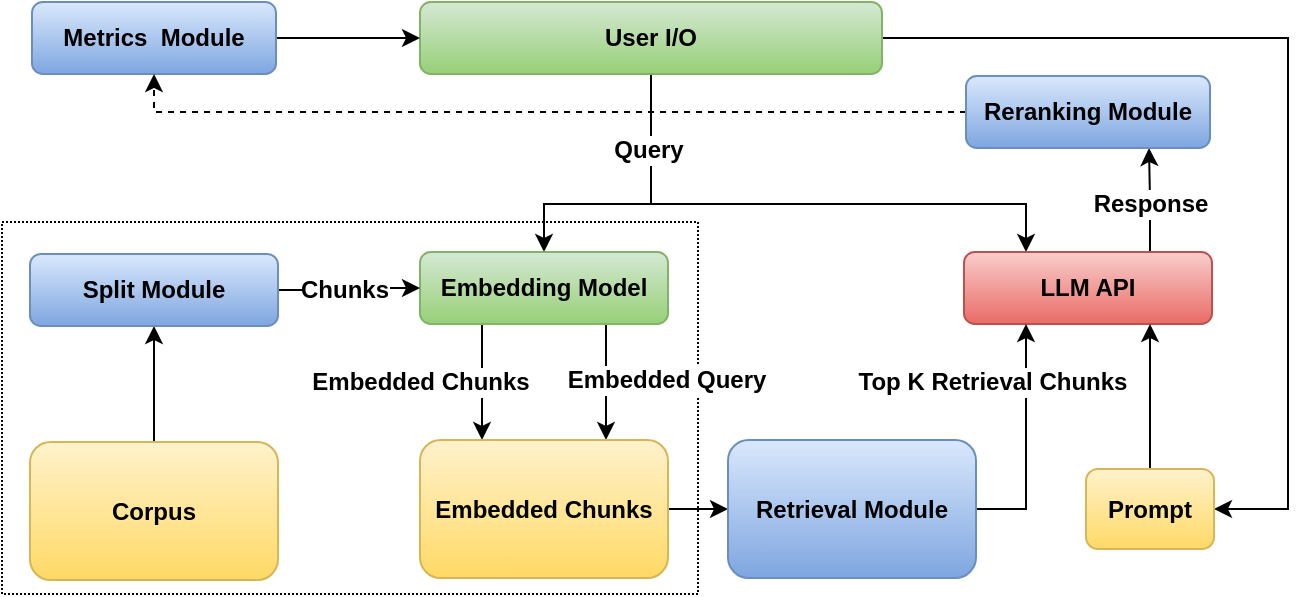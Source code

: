 <mxfile version="24.4.8" type="device">
  <diagram name="第 1 页" id="BNldyUnGC12jvFM0-iri">
    <mxGraphModel dx="724" dy="360" grid="0" gridSize="10" guides="1" tooltips="1" connect="1" arrows="1" fold="1" page="1" pageScale="1" pageWidth="690" pageHeight="980" math="0" shadow="0">
      <root>
        <mxCell id="0" />
        <mxCell id="1" parent="0" />
        <mxCell id="wRi8OQXkUKPgIW-Qmgrv-4" value="" style="rounded=0;whiteSpace=wrap;html=1;dashed=1;dashPattern=1 1;" vertex="1" parent="1">
          <mxGeometry x="13" y="178" width="348" height="186" as="geometry" />
        </mxCell>
        <mxCell id="2wunycJChQpX_ikGd7AS-11" style="edgeStyle=orthogonalEdgeStyle;rounded=0;orthogonalLoop=1;jettySize=auto;html=1;exitX=0.5;exitY=1;exitDx=0;exitDy=0;entryX=0.5;entryY=0;entryDx=0;entryDy=0;fontStyle=1;fontSize=12;" parent="1" source="5VhZnxqYtKlxFA7hN-A0-1" target="5VhZnxqYtKlxFA7hN-A0-6" edge="1">
          <mxGeometry relative="1" as="geometry">
            <Array as="points">
              <mxPoint x="338" y="169" />
              <mxPoint x="284" y="169" />
            </Array>
          </mxGeometry>
        </mxCell>
        <mxCell id="2wunycJChQpX_ikGd7AS-12" style="edgeStyle=orthogonalEdgeStyle;rounded=0;orthogonalLoop=1;jettySize=auto;html=1;exitX=0.5;exitY=1;exitDx=0;exitDy=0;entryX=0.25;entryY=0;entryDx=0;entryDy=0;fontStyle=1;fontSize=12;" parent="1" source="5VhZnxqYtKlxFA7hN-A0-1" target="2wunycJChQpX_ikGd7AS-4" edge="1">
          <mxGeometry relative="1" as="geometry">
            <Array as="points">
              <mxPoint x="338" y="169" />
              <mxPoint x="525" y="169" />
            </Array>
          </mxGeometry>
        </mxCell>
        <mxCell id="2wunycJChQpX_ikGd7AS-13" value="Query" style="edgeLabel;html=1;align=center;verticalAlign=middle;resizable=0;points=[];fontStyle=1;fontSize=12;" parent="2wunycJChQpX_ikGd7AS-12" vertex="1" connectable="0">
          <mxGeometry x="-0.872" y="1" relative="1" as="geometry">
            <mxPoint x="-3" y="20" as="offset" />
          </mxGeometry>
        </mxCell>
        <mxCell id="2wunycJChQpX_ikGd7AS-37" style="edgeStyle=orthogonalEdgeStyle;rounded=0;orthogonalLoop=1;jettySize=auto;html=1;exitX=1;exitY=0.5;exitDx=0;exitDy=0;entryX=1;entryY=0.5;entryDx=0;entryDy=0;fontStyle=1;fontSize=12;" parent="1" source="5VhZnxqYtKlxFA7hN-A0-1" target="2wunycJChQpX_ikGd7AS-35" edge="1">
          <mxGeometry relative="1" as="geometry">
            <Array as="points">
              <mxPoint x="656" y="86" />
              <mxPoint x="656" y="322" />
            </Array>
          </mxGeometry>
        </mxCell>
        <mxCell id="5VhZnxqYtKlxFA7hN-A0-1" value="User I/O" style="rounded=1;whiteSpace=wrap;html=1;fillColor=#d5e8d4;strokeColor=#82b366;fontStyle=1;fontSize=12;gradientColor=#97d077;" parent="1" vertex="1">
          <mxGeometry x="222" y="68" width="231" height="36" as="geometry" />
        </mxCell>
        <mxCell id="2wunycJChQpX_ikGd7AS-23" style="edgeStyle=orthogonalEdgeStyle;rounded=0;orthogonalLoop=1;jettySize=auto;html=1;exitX=0.25;exitY=1;exitDx=0;exitDy=0;entryX=0.25;entryY=0;entryDx=0;entryDy=0;fontStyle=1;fontSize=12;" parent="1" source="5VhZnxqYtKlxFA7hN-A0-6" target="2wunycJChQpX_ikGd7AS-19" edge="1">
          <mxGeometry relative="1" as="geometry" />
        </mxCell>
        <mxCell id="2wunycJChQpX_ikGd7AS-29" value="Embedded Chunks" style="edgeLabel;html=1;align=center;verticalAlign=middle;resizable=0;points=[];fontStyle=1;fontSize=12;" parent="2wunycJChQpX_ikGd7AS-23" vertex="1" connectable="0">
          <mxGeometry x="-0.121" y="-1" relative="1" as="geometry">
            <mxPoint x="-30" y="3" as="offset" />
          </mxGeometry>
        </mxCell>
        <mxCell id="2wunycJChQpX_ikGd7AS-24" style="edgeStyle=orthogonalEdgeStyle;rounded=0;orthogonalLoop=1;jettySize=auto;html=1;exitX=0.75;exitY=1;exitDx=0;exitDy=0;entryX=0.75;entryY=0;entryDx=0;entryDy=0;fontStyle=1;fontSize=12;" parent="1" source="5VhZnxqYtKlxFA7hN-A0-6" target="2wunycJChQpX_ikGd7AS-19" edge="1">
          <mxGeometry relative="1" as="geometry" />
        </mxCell>
        <mxCell id="2wunycJChQpX_ikGd7AS-30" value="Embedded Query" style="edgeLabel;html=1;align=center;verticalAlign=middle;resizable=0;points=[];fontStyle=1;fontSize=12;" parent="2wunycJChQpX_ikGd7AS-24" vertex="1" connectable="0">
          <mxGeometry x="-0.035" y="-1" relative="1" as="geometry">
            <mxPoint x="31" as="offset" />
          </mxGeometry>
        </mxCell>
        <mxCell id="5VhZnxqYtKlxFA7hN-A0-6" value="Embedding Model" style="rounded=1;whiteSpace=wrap;html=1;fillColor=#d5e8d4;strokeColor=#82b366;fontStyle=1;fontSize=12;gradientColor=#97d077;" parent="1" vertex="1">
          <mxGeometry x="222" y="193" width="124" height="36" as="geometry" />
        </mxCell>
        <mxCell id="2wunycJChQpX_ikGd7AS-33" style="edgeStyle=orthogonalEdgeStyle;rounded=0;orthogonalLoop=1;jettySize=auto;html=1;exitX=0.75;exitY=0;exitDx=0;exitDy=0;fontStyle=1;fontSize=12;entryX=0.75;entryY=1;entryDx=0;entryDy=0;" parent="1" source="2wunycJChQpX_ikGd7AS-4" target="2wunycJChQpX_ikGd7AS-41" edge="1">
          <mxGeometry relative="1" as="geometry">
            <mxPoint x="587" y="149" as="targetPoint" />
          </mxGeometry>
        </mxCell>
        <mxCell id="2wunycJChQpX_ikGd7AS-34" value="Response" style="edgeLabel;html=1;align=center;verticalAlign=middle;resizable=0;points=[];fontStyle=1;fontSize=12;" parent="2wunycJChQpX_ikGd7AS-33" vertex="1" connectable="0">
          <mxGeometry x="-0.074" relative="1" as="geometry">
            <mxPoint as="offset" />
          </mxGeometry>
        </mxCell>
        <mxCell id="2wunycJChQpX_ikGd7AS-4" value="LLM API" style="rounded=1;whiteSpace=wrap;html=1;fillColor=#f8cecc;strokeColor=#b85450;fontStyle=1;fontSize=12;gradientColor=#ea6b66;" parent="1" vertex="1">
          <mxGeometry x="494" y="193" width="124" height="36" as="geometry" />
        </mxCell>
        <mxCell id="2wunycJChQpX_ikGd7AS-31" style="edgeStyle=orthogonalEdgeStyle;rounded=0;orthogonalLoop=1;jettySize=auto;html=1;entryX=0.25;entryY=1;entryDx=0;entryDy=0;fontStyle=1;fontSize=12;exitX=1;exitY=0.5;exitDx=0;exitDy=0;" parent="1" source="2wunycJChQpX_ikGd7AS-44" target="2wunycJChQpX_ikGd7AS-4" edge="1">
          <mxGeometry relative="1" as="geometry">
            <mxPoint x="474" y="335" as="sourcePoint" />
          </mxGeometry>
        </mxCell>
        <mxCell id="2wunycJChQpX_ikGd7AS-32" value="Top K Retrieval Chunks" style="edgeLabel;html=1;align=center;verticalAlign=middle;resizable=0;points=[];fontStyle=1;fontSize=12;" parent="2wunycJChQpX_ikGd7AS-31" vertex="1" connectable="0">
          <mxGeometry x="-0.329" y="-2" relative="1" as="geometry">
            <mxPoint x="-19" y="-49" as="offset" />
          </mxGeometry>
        </mxCell>
        <mxCell id="2wunycJChQpX_ikGd7AS-45" style="edgeStyle=orthogonalEdgeStyle;rounded=0;orthogonalLoop=1;jettySize=auto;html=1;exitX=1;exitY=0.5;exitDx=0;exitDy=0;" parent="1" source="2wunycJChQpX_ikGd7AS-19" target="2wunycJChQpX_ikGd7AS-44" edge="1">
          <mxGeometry relative="1" as="geometry" />
        </mxCell>
        <mxCell id="2wunycJChQpX_ikGd7AS-19" value="Embedded Chunks" style="rounded=1;whiteSpace=wrap;html=1;fillColor=#fff2cc;strokeColor=#d6b656;fontStyle=1;fontSize=12;gradientColor=#ffd966;" parent="1" vertex="1">
          <mxGeometry x="222" y="287" width="124" height="69" as="geometry" />
        </mxCell>
        <mxCell id="2wunycJChQpX_ikGd7AS-26" style="edgeStyle=orthogonalEdgeStyle;rounded=0;orthogonalLoop=1;jettySize=auto;html=1;exitX=0.5;exitY=0;exitDx=0;exitDy=0;entryX=0.5;entryY=1;entryDx=0;entryDy=0;fontStyle=1;fontSize=12;" parent="1" source="2wunycJChQpX_ikGd7AS-20" target="2wunycJChQpX_ikGd7AS-25" edge="1">
          <mxGeometry relative="1" as="geometry" />
        </mxCell>
        <mxCell id="2wunycJChQpX_ikGd7AS-20" value="Corpus" style="rounded=1;whiteSpace=wrap;html=1;fillColor=#fff2cc;strokeColor=#d6b656;fontStyle=1;fontSize=12;gradientColor=#ffd966;" parent="1" vertex="1">
          <mxGeometry x="27" y="288" width="124" height="69" as="geometry" />
        </mxCell>
        <mxCell id="2wunycJChQpX_ikGd7AS-27" style="edgeStyle=orthogonalEdgeStyle;rounded=0;orthogonalLoop=1;jettySize=auto;html=1;exitX=1;exitY=0.5;exitDx=0;exitDy=0;entryX=0;entryY=0.5;entryDx=0;entryDy=0;fontStyle=1;fontSize=12;" parent="1" source="2wunycJChQpX_ikGd7AS-25" target="5VhZnxqYtKlxFA7hN-A0-6" edge="1">
          <mxGeometry relative="1" as="geometry" />
        </mxCell>
        <mxCell id="2wunycJChQpX_ikGd7AS-28" value="Chunks" style="edgeLabel;html=1;align=center;verticalAlign=middle;resizable=0;points=[];fontStyle=1;fontSize=12;" parent="2wunycJChQpX_ikGd7AS-27" vertex="1" connectable="0">
          <mxGeometry x="-0.207" y="1" relative="1" as="geometry">
            <mxPoint x="4" y="1" as="offset" />
          </mxGeometry>
        </mxCell>
        <mxCell id="2wunycJChQpX_ikGd7AS-25" value="Split Module" style="rounded=1;whiteSpace=wrap;html=1;fillColor=#dae8fc;strokeColor=#6c8ebf;fontStyle=1;fontSize=12;gradientColor=#7ea6e0;" parent="1" vertex="1">
          <mxGeometry x="27" y="194" width="124" height="36" as="geometry" />
        </mxCell>
        <mxCell id="2wunycJChQpX_ikGd7AS-36" style="edgeStyle=orthogonalEdgeStyle;rounded=0;orthogonalLoop=1;jettySize=auto;html=1;exitX=0.5;exitY=0;exitDx=0;exitDy=0;entryX=0.75;entryY=1;entryDx=0;entryDy=0;fontStyle=1;fontSize=12;" parent="1" source="2wunycJChQpX_ikGd7AS-35" target="2wunycJChQpX_ikGd7AS-4" edge="1">
          <mxGeometry relative="1" as="geometry" />
        </mxCell>
        <mxCell id="2wunycJChQpX_ikGd7AS-35" value="Prompt" style="rounded=1;whiteSpace=wrap;html=1;fillColor=#fff2cc;strokeColor=#d6b656;fontStyle=1;fontSize=12;gradientColor=#ffd966;" parent="1" vertex="1">
          <mxGeometry x="555" y="301.5" width="64" height="40" as="geometry" />
        </mxCell>
        <mxCell id="wRi8OQXkUKPgIW-Qmgrv-1" style="edgeStyle=orthogonalEdgeStyle;rounded=0;orthogonalLoop=1;jettySize=auto;html=1;exitX=1;exitY=0.5;exitDx=0;exitDy=0;entryX=0;entryY=0.5;entryDx=0;entryDy=0;" edge="1" parent="1" source="2wunycJChQpX_ikGd7AS-38" target="5VhZnxqYtKlxFA7hN-A0-1">
          <mxGeometry relative="1" as="geometry" />
        </mxCell>
        <mxCell id="2wunycJChQpX_ikGd7AS-38" value="Metrics&amp;nbsp; Module" style="rounded=1;whiteSpace=wrap;html=1;fillColor=#dae8fc;strokeColor=#6c8ebf;fontStyle=1;fontSize=12;gradientColor=#7ea6e0;" parent="1" vertex="1">
          <mxGeometry x="28" y="68" width="122" height="36" as="geometry" />
        </mxCell>
        <mxCell id="2wunycJChQpX_ikGd7AS-42" style="edgeStyle=orthogonalEdgeStyle;rounded=0;orthogonalLoop=1;jettySize=auto;html=1;exitX=0;exitY=0.5;exitDx=0;exitDy=0;entryX=0.5;entryY=1;entryDx=0;entryDy=0;dashed=1;" parent="1" source="2wunycJChQpX_ikGd7AS-41" target="2wunycJChQpX_ikGd7AS-38" edge="1">
          <mxGeometry relative="1" as="geometry">
            <Array as="points">
              <mxPoint x="89" y="123" />
            </Array>
          </mxGeometry>
        </mxCell>
        <mxCell id="2wunycJChQpX_ikGd7AS-41" value="Reranking Module" style="rounded=1;whiteSpace=wrap;html=1;fillColor=#dae8fc;strokeColor=#6c8ebf;fontStyle=1;fontSize=12;gradientColor=#7ea6e0;" parent="1" vertex="1">
          <mxGeometry x="495" y="105" width="122" height="36" as="geometry" />
        </mxCell>
        <mxCell id="2wunycJChQpX_ikGd7AS-44" value="Retrieval Module" style="rounded=1;whiteSpace=wrap;html=1;fillColor=#dae8fc;strokeColor=#6c8ebf;fontStyle=1;fontSize=12;gradientColor=#7ea6e0;" parent="1" vertex="1">
          <mxGeometry x="376" y="287" width="124" height="69" as="geometry" />
        </mxCell>
      </root>
    </mxGraphModel>
  </diagram>
</mxfile>
